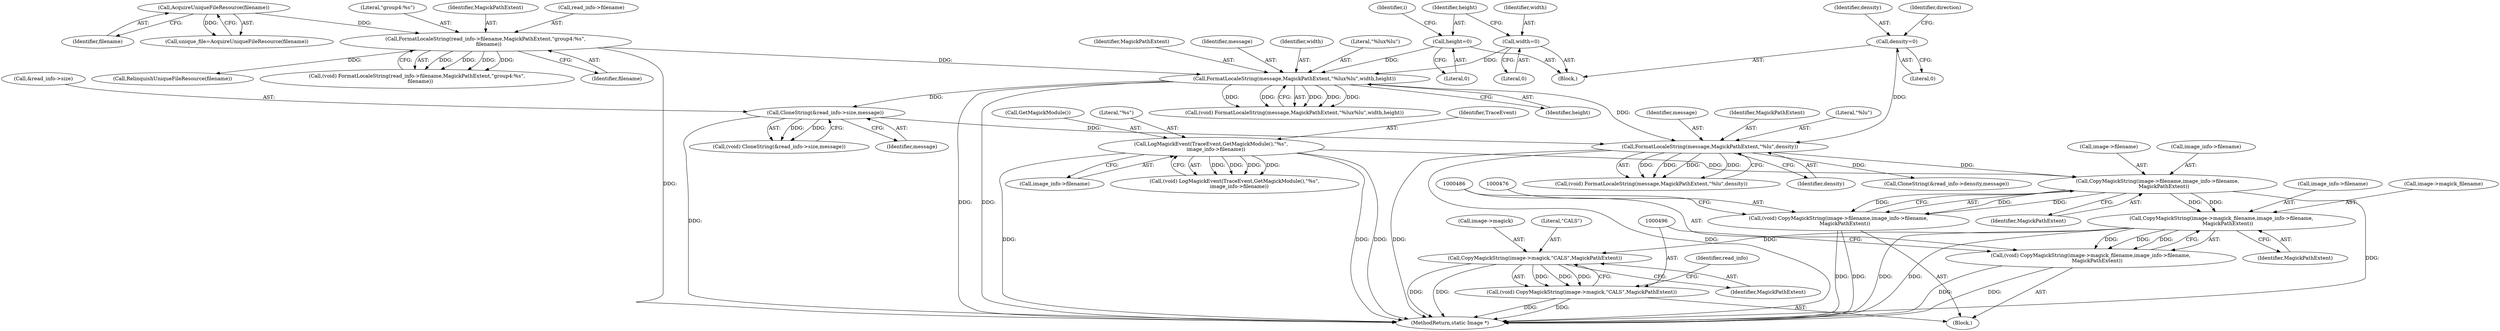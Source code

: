 digraph "0_ImageMagick_6b6bff054d569a77973f2140c0e86366e6168a6c@pointer" {
"1000477" [label="(Call,CopyMagickString(image->filename,image_info->filename,\n        MagickPathExtent))"];
"1000144" [label="(Call,LogMagickEvent(TraceEvent,GetMagickModule(),\"%s\",\n      image_info->filename))"];
"1000443" [label="(Call,FormatLocaleString(message,MagickPathExtent,\"%lu\",density))"];
"1000435" [label="(Call,CloneString(&read_info->size,message))"];
"1000427" [label="(Call,FormatLocaleString(message,MagickPathExtent,\"%lux%lu\",width,height))"];
"1000418" [label="(Call,FormatLocaleString(read_info->filename,MagickPathExtent,\"group4:%s\",\n    filename))"];
"1000356" [label="(Call,AcquireUniqueFileResource(filename))"];
"1000210" [label="(Call,width=0)"];
"1000213" [label="(Call,height=0)"];
"1000195" [label="(Call,density=0)"];
"1000475" [label="(Call,(void) CopyMagickString(image->filename,image_info->filename,\n        MagickPathExtent))"];
"1000487" [label="(Call,CopyMagickString(image->magick_filename,image_info->filename,\n        MagickPathExtent))"];
"1000485" [label="(Call,(void) CopyMagickString(image->magick_filename,image_info->filename,\n        MagickPathExtent))"];
"1000497" [label="(Call,CopyMagickString(image->magick,\"CALS\",MagickPathExtent))"];
"1000495" [label="(Call,(void) CopyMagickString(image->magick,\"CALS\",MagickPathExtent))"];
"1000423" [label="(Literal,\"group4:%s\")"];
"1000497" [label="(Call,CopyMagickString(image->magick,\"CALS\",MagickPathExtent))"];
"1000354" [label="(Call,unique_file=AcquireUniqueFileResource(filename))"];
"1000430" [label="(Literal,\"%lux%lu\")"];
"1000491" [label="(Call,image_info->filename)"];
"1000501" [label="(Literal,\"CALS\")"];
"1000197" [label="(Literal,0)"];
"1000494" [label="(Identifier,MagickPathExtent)"];
"1000357" [label="(Identifier,filename)"];
"1000146" [label="(Call,GetMagickModule())"];
"1000478" [label="(Call,image->filename)"];
"1000422" [label="(Identifier,MagickPathExtent)"];
"1000215" [label="(Literal,0)"];
"1000475" [label="(Call,(void) CopyMagickString(image->filename,image_info->filename,\n        MagickPathExtent))"];
"1000433" [label="(Call,(void) CloneString(&read_info->size,message))"];
"1000142" [label="(Call,(void) LogMagickEvent(TraceEvent,GetMagickModule(),\"%s\",\n      image_info->filename))"];
"1000481" [label="(Call,image_info->filename)"];
"1000484" [label="(Identifier,MagickPathExtent)"];
"1000424" [label="(Identifier,filename)"];
"1000213" [label="(Call,height=0)"];
"1000425" [label="(Call,(void) FormatLocaleString(message,MagickPathExtent,\"%lux%lu\",width,height))"];
"1000199" [label="(Identifier,direction)"];
"1000416" [label="(Call,(void) FormatLocaleString(read_info->filename,MagickPathExtent,\"group4:%s\",\n    filename))"];
"1000498" [label="(Call,image->magick)"];
"1000447" [label="(Identifier,density)"];
"1000435" [label="(Call,CloneString(&read_info->size,message))"];
"1000148" [label="(Call,image_info->filename)"];
"1000211" [label="(Identifier,width)"];
"1000214" [label="(Identifier,height)"];
"1000444" [label="(Identifier,message)"];
"1000450" [label="(Call,CloneString(&read_info->density,message))"];
"1000418" [label="(Call,FormatLocaleString(read_info->filename,MagickPathExtent,\"group4:%s\",\n    filename))"];
"1000445" [label="(Identifier,MagickPathExtent)"];
"1000502" [label="(Identifier,MagickPathExtent)"];
"1000196" [label="(Identifier,density)"];
"1000443" [label="(Call,FormatLocaleString(message,MagickPathExtent,\"%lu\",density))"];
"1000440" [label="(Identifier,message)"];
"1000504" [label="(Identifier,read_info)"];
"1000210" [label="(Call,width=0)"];
"1000419" [label="(Call,read_info->filename)"];
"1000477" [label="(Call,CopyMagickString(image->filename,image_info->filename,\n        MagickPathExtent))"];
"1000427" [label="(Call,FormatLocaleString(message,MagickPathExtent,\"%lux%lu\",width,height))"];
"1000432" [label="(Identifier,height)"];
"1000429" [label="(Identifier,MagickPathExtent)"];
"1000195" [label="(Call,density=0)"];
"1000428" [label="(Identifier,message)"];
"1000487" [label="(Call,CopyMagickString(image->magick_filename,image_info->filename,\n        MagickPathExtent))"];
"1000485" [label="(Call,(void) CopyMagickString(image->magick_filename,image_info->filename,\n        MagickPathExtent))"];
"1000147" [label="(Literal,\"%s\")"];
"1000218" [label="(Identifier,i)"];
"1000145" [label="(Identifier,TraceEvent)"];
"1000431" [label="(Identifier,width)"];
"1000488" [label="(Call,image->magick_filename)"];
"1000212" [label="(Literal,0)"];
"1000356" [label="(Call,AcquireUniqueFileResource(filename))"];
"1000436" [label="(Call,&read_info->size)"];
"1000446" [label="(Literal,\"%lu\")"];
"1000495" [label="(Call,(void) CopyMagickString(image->magick,\"CALS\",MagickPathExtent))"];
"1000513" [label="(MethodReturn,static Image *)"];
"1000106" [label="(Block,)"];
"1000509" [label="(Call,RelinquishUniqueFileResource(filename))"];
"1000144" [label="(Call,LogMagickEvent(TraceEvent,GetMagickModule(),\"%s\",\n      image_info->filename))"];
"1000441" [label="(Call,(void) FormatLocaleString(message,MagickPathExtent,\"%lu\",density))"];
"1000474" [label="(Block,)"];
"1000477" -> "1000475"  [label="AST: "];
"1000477" -> "1000484"  [label="CFG: "];
"1000478" -> "1000477"  [label="AST: "];
"1000481" -> "1000477"  [label="AST: "];
"1000484" -> "1000477"  [label="AST: "];
"1000475" -> "1000477"  [label="CFG: "];
"1000477" -> "1000513"  [label="DDG: "];
"1000477" -> "1000475"  [label="DDG: "];
"1000477" -> "1000475"  [label="DDG: "];
"1000477" -> "1000475"  [label="DDG: "];
"1000144" -> "1000477"  [label="DDG: "];
"1000443" -> "1000477"  [label="DDG: "];
"1000477" -> "1000487"  [label="DDG: "];
"1000477" -> "1000487"  [label="DDG: "];
"1000144" -> "1000142"  [label="AST: "];
"1000144" -> "1000148"  [label="CFG: "];
"1000145" -> "1000144"  [label="AST: "];
"1000146" -> "1000144"  [label="AST: "];
"1000147" -> "1000144"  [label="AST: "];
"1000148" -> "1000144"  [label="AST: "];
"1000142" -> "1000144"  [label="CFG: "];
"1000144" -> "1000513"  [label="DDG: "];
"1000144" -> "1000513"  [label="DDG: "];
"1000144" -> "1000513"  [label="DDG: "];
"1000144" -> "1000142"  [label="DDG: "];
"1000144" -> "1000142"  [label="DDG: "];
"1000144" -> "1000142"  [label="DDG: "];
"1000144" -> "1000142"  [label="DDG: "];
"1000443" -> "1000441"  [label="AST: "];
"1000443" -> "1000447"  [label="CFG: "];
"1000444" -> "1000443"  [label="AST: "];
"1000445" -> "1000443"  [label="AST: "];
"1000446" -> "1000443"  [label="AST: "];
"1000447" -> "1000443"  [label="AST: "];
"1000441" -> "1000443"  [label="CFG: "];
"1000443" -> "1000513"  [label="DDG: "];
"1000443" -> "1000513"  [label="DDG: "];
"1000443" -> "1000441"  [label="DDG: "];
"1000443" -> "1000441"  [label="DDG: "];
"1000443" -> "1000441"  [label="DDG: "];
"1000443" -> "1000441"  [label="DDG: "];
"1000435" -> "1000443"  [label="DDG: "];
"1000427" -> "1000443"  [label="DDG: "];
"1000195" -> "1000443"  [label="DDG: "];
"1000443" -> "1000450"  [label="DDG: "];
"1000435" -> "1000433"  [label="AST: "];
"1000435" -> "1000440"  [label="CFG: "];
"1000436" -> "1000435"  [label="AST: "];
"1000440" -> "1000435"  [label="AST: "];
"1000433" -> "1000435"  [label="CFG: "];
"1000435" -> "1000513"  [label="DDG: "];
"1000435" -> "1000433"  [label="DDG: "];
"1000435" -> "1000433"  [label="DDG: "];
"1000427" -> "1000435"  [label="DDG: "];
"1000427" -> "1000425"  [label="AST: "];
"1000427" -> "1000432"  [label="CFG: "];
"1000428" -> "1000427"  [label="AST: "];
"1000429" -> "1000427"  [label="AST: "];
"1000430" -> "1000427"  [label="AST: "];
"1000431" -> "1000427"  [label="AST: "];
"1000432" -> "1000427"  [label="AST: "];
"1000425" -> "1000427"  [label="CFG: "];
"1000427" -> "1000513"  [label="DDG: "];
"1000427" -> "1000513"  [label="DDG: "];
"1000427" -> "1000425"  [label="DDG: "];
"1000427" -> "1000425"  [label="DDG: "];
"1000427" -> "1000425"  [label="DDG: "];
"1000427" -> "1000425"  [label="DDG: "];
"1000427" -> "1000425"  [label="DDG: "];
"1000418" -> "1000427"  [label="DDG: "];
"1000210" -> "1000427"  [label="DDG: "];
"1000213" -> "1000427"  [label="DDG: "];
"1000418" -> "1000416"  [label="AST: "];
"1000418" -> "1000424"  [label="CFG: "];
"1000419" -> "1000418"  [label="AST: "];
"1000422" -> "1000418"  [label="AST: "];
"1000423" -> "1000418"  [label="AST: "];
"1000424" -> "1000418"  [label="AST: "];
"1000416" -> "1000418"  [label="CFG: "];
"1000418" -> "1000513"  [label="DDG: "];
"1000418" -> "1000416"  [label="DDG: "];
"1000418" -> "1000416"  [label="DDG: "];
"1000418" -> "1000416"  [label="DDG: "];
"1000418" -> "1000416"  [label="DDG: "];
"1000356" -> "1000418"  [label="DDG: "];
"1000418" -> "1000509"  [label="DDG: "];
"1000356" -> "1000354"  [label="AST: "];
"1000356" -> "1000357"  [label="CFG: "];
"1000357" -> "1000356"  [label="AST: "];
"1000354" -> "1000356"  [label="CFG: "];
"1000356" -> "1000354"  [label="DDG: "];
"1000210" -> "1000106"  [label="AST: "];
"1000210" -> "1000212"  [label="CFG: "];
"1000211" -> "1000210"  [label="AST: "];
"1000212" -> "1000210"  [label="AST: "];
"1000214" -> "1000210"  [label="CFG: "];
"1000213" -> "1000106"  [label="AST: "];
"1000213" -> "1000215"  [label="CFG: "];
"1000214" -> "1000213"  [label="AST: "];
"1000215" -> "1000213"  [label="AST: "];
"1000218" -> "1000213"  [label="CFG: "];
"1000195" -> "1000106"  [label="AST: "];
"1000195" -> "1000197"  [label="CFG: "];
"1000196" -> "1000195"  [label="AST: "];
"1000197" -> "1000195"  [label="AST: "];
"1000199" -> "1000195"  [label="CFG: "];
"1000475" -> "1000474"  [label="AST: "];
"1000476" -> "1000475"  [label="AST: "];
"1000486" -> "1000475"  [label="CFG: "];
"1000475" -> "1000513"  [label="DDG: "];
"1000475" -> "1000513"  [label="DDG: "];
"1000487" -> "1000485"  [label="AST: "];
"1000487" -> "1000494"  [label="CFG: "];
"1000488" -> "1000487"  [label="AST: "];
"1000491" -> "1000487"  [label="AST: "];
"1000494" -> "1000487"  [label="AST: "];
"1000485" -> "1000487"  [label="CFG: "];
"1000487" -> "1000513"  [label="DDG: "];
"1000487" -> "1000513"  [label="DDG: "];
"1000487" -> "1000485"  [label="DDG: "];
"1000487" -> "1000485"  [label="DDG: "];
"1000487" -> "1000485"  [label="DDG: "];
"1000487" -> "1000497"  [label="DDG: "];
"1000485" -> "1000474"  [label="AST: "];
"1000486" -> "1000485"  [label="AST: "];
"1000496" -> "1000485"  [label="CFG: "];
"1000485" -> "1000513"  [label="DDG: "];
"1000485" -> "1000513"  [label="DDG: "];
"1000497" -> "1000495"  [label="AST: "];
"1000497" -> "1000502"  [label="CFG: "];
"1000498" -> "1000497"  [label="AST: "];
"1000501" -> "1000497"  [label="AST: "];
"1000502" -> "1000497"  [label="AST: "];
"1000495" -> "1000497"  [label="CFG: "];
"1000497" -> "1000513"  [label="DDG: "];
"1000497" -> "1000513"  [label="DDG: "];
"1000497" -> "1000495"  [label="DDG: "];
"1000497" -> "1000495"  [label="DDG: "];
"1000497" -> "1000495"  [label="DDG: "];
"1000495" -> "1000474"  [label="AST: "];
"1000496" -> "1000495"  [label="AST: "];
"1000504" -> "1000495"  [label="CFG: "];
"1000495" -> "1000513"  [label="DDG: "];
"1000495" -> "1000513"  [label="DDG: "];
}
